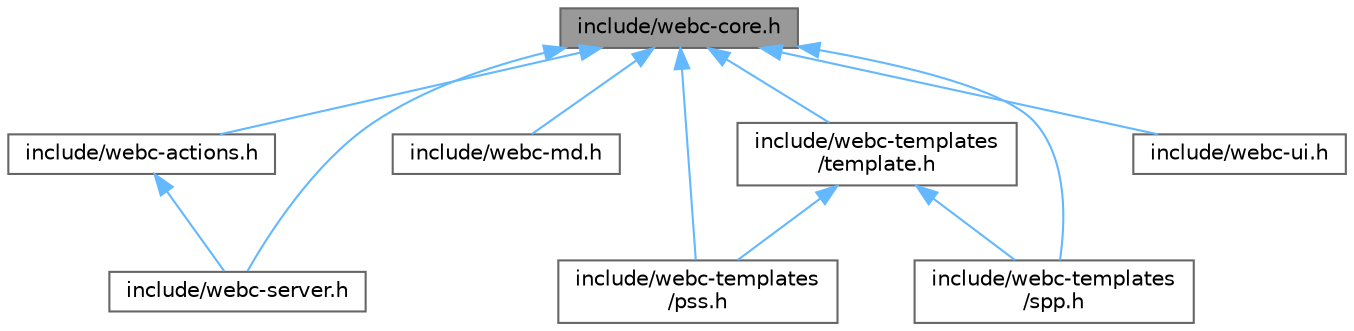 digraph "include/webc-core.h"
{
 // LATEX_PDF_SIZE
  bgcolor="transparent";
  edge [fontname=Helvetica,fontsize=10,labelfontname=Helvetica,labelfontsize=10];
  node [fontname=Helvetica,fontsize=10,shape=box,height=0.2,width=0.4];
  Node1 [id="Node000001",label="include/webc-core.h",height=0.2,width=0.4,color="gray40", fillcolor="grey60", style="filled", fontcolor="black",tooltip=" "];
  Node1 -> Node2 [id="edge1_Node000001_Node000002",dir="back",color="steelblue1",style="solid",tooltip=" "];
  Node2 [id="Node000002",label="include/webc-actions.h",height=0.2,width=0.4,color="grey40", fillcolor="white", style="filled",URL="$webc-actions_8h.html",tooltip=" "];
  Node2 -> Node3 [id="edge2_Node000002_Node000003",dir="back",color="steelblue1",style="solid",tooltip=" "];
  Node3 [id="Node000003",label="include/webc-server.h",height=0.2,width=0.4,color="grey40", fillcolor="white", style="filled",URL="$webc-server_8h.html",tooltip=" "];
  Node1 -> Node4 [id="edge3_Node000001_Node000004",dir="back",color="steelblue1",style="solid",tooltip=" "];
  Node4 [id="Node000004",label="include/webc-md.h",height=0.2,width=0.4,color="grey40", fillcolor="white", style="filled",URL="$webc-md_8h_source.html",tooltip=" "];
  Node1 -> Node3 [id="edge4_Node000001_Node000003",dir="back",color="steelblue1",style="solid",tooltip=" "];
  Node1 -> Node5 [id="edge5_Node000001_Node000005",dir="back",color="steelblue1",style="solid",tooltip=" "];
  Node5 [id="Node000005",label="include/webc-templates\l/pss.h",height=0.2,width=0.4,color="grey40", fillcolor="white", style="filled",URL="$pss_8h.html",tooltip=" "];
  Node1 -> Node6 [id="edge6_Node000001_Node000006",dir="back",color="steelblue1",style="solid",tooltip=" "];
  Node6 [id="Node000006",label="include/webc-templates\l/spp.h",height=0.2,width=0.4,color="grey40", fillcolor="white", style="filled",URL="$spp_8h.html",tooltip=" "];
  Node1 -> Node7 [id="edge7_Node000001_Node000007",dir="back",color="steelblue1",style="solid",tooltip=" "];
  Node7 [id="Node000007",label="include/webc-templates\l/template.h",height=0.2,width=0.4,color="grey40", fillcolor="white", style="filled",URL="$template_8h.html",tooltip=" "];
  Node7 -> Node5 [id="edge8_Node000007_Node000005",dir="back",color="steelblue1",style="solid",tooltip=" "];
  Node7 -> Node6 [id="edge9_Node000007_Node000006",dir="back",color="steelblue1",style="solid",tooltip=" "];
  Node1 -> Node8 [id="edge10_Node000001_Node000008",dir="back",color="steelblue1",style="solid",tooltip=" "];
  Node8 [id="Node000008",label="include/webc-ui.h",height=0.2,width=0.4,color="grey40", fillcolor="white", style="filled",URL="$webc-ui_8h.html",tooltip=" "];
}
